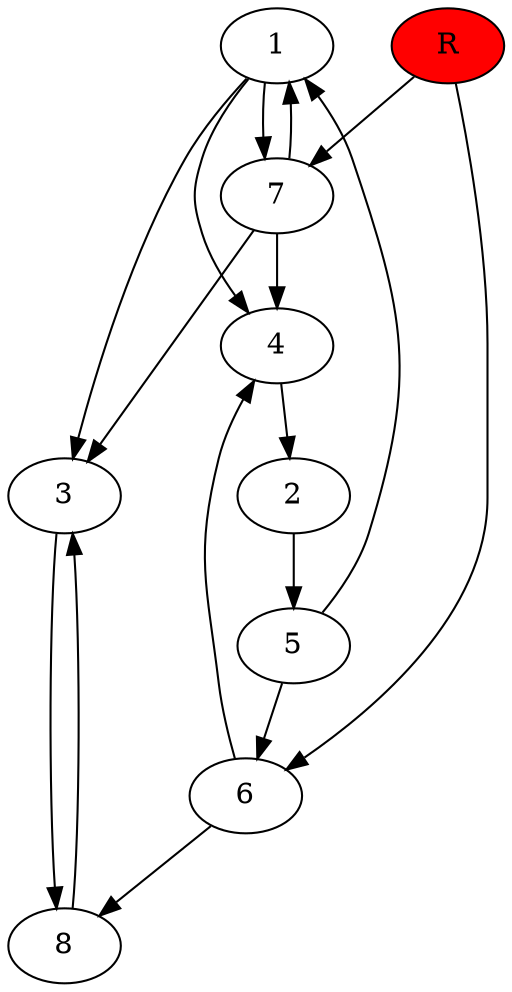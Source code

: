 digraph prb39610 {
	1
	2
	3
	4
	5
	6
	7
	8
	R [fillcolor="#ff0000" style=filled]
	1 -> 3
	1 -> 4
	1 -> 7
	2 -> 5
	3 -> 8
	4 -> 2
	5 -> 1
	5 -> 6
	6 -> 4
	6 -> 8
	7 -> 1
	7 -> 3
	7 -> 4
	8 -> 3
	R -> 6
	R -> 7
}
